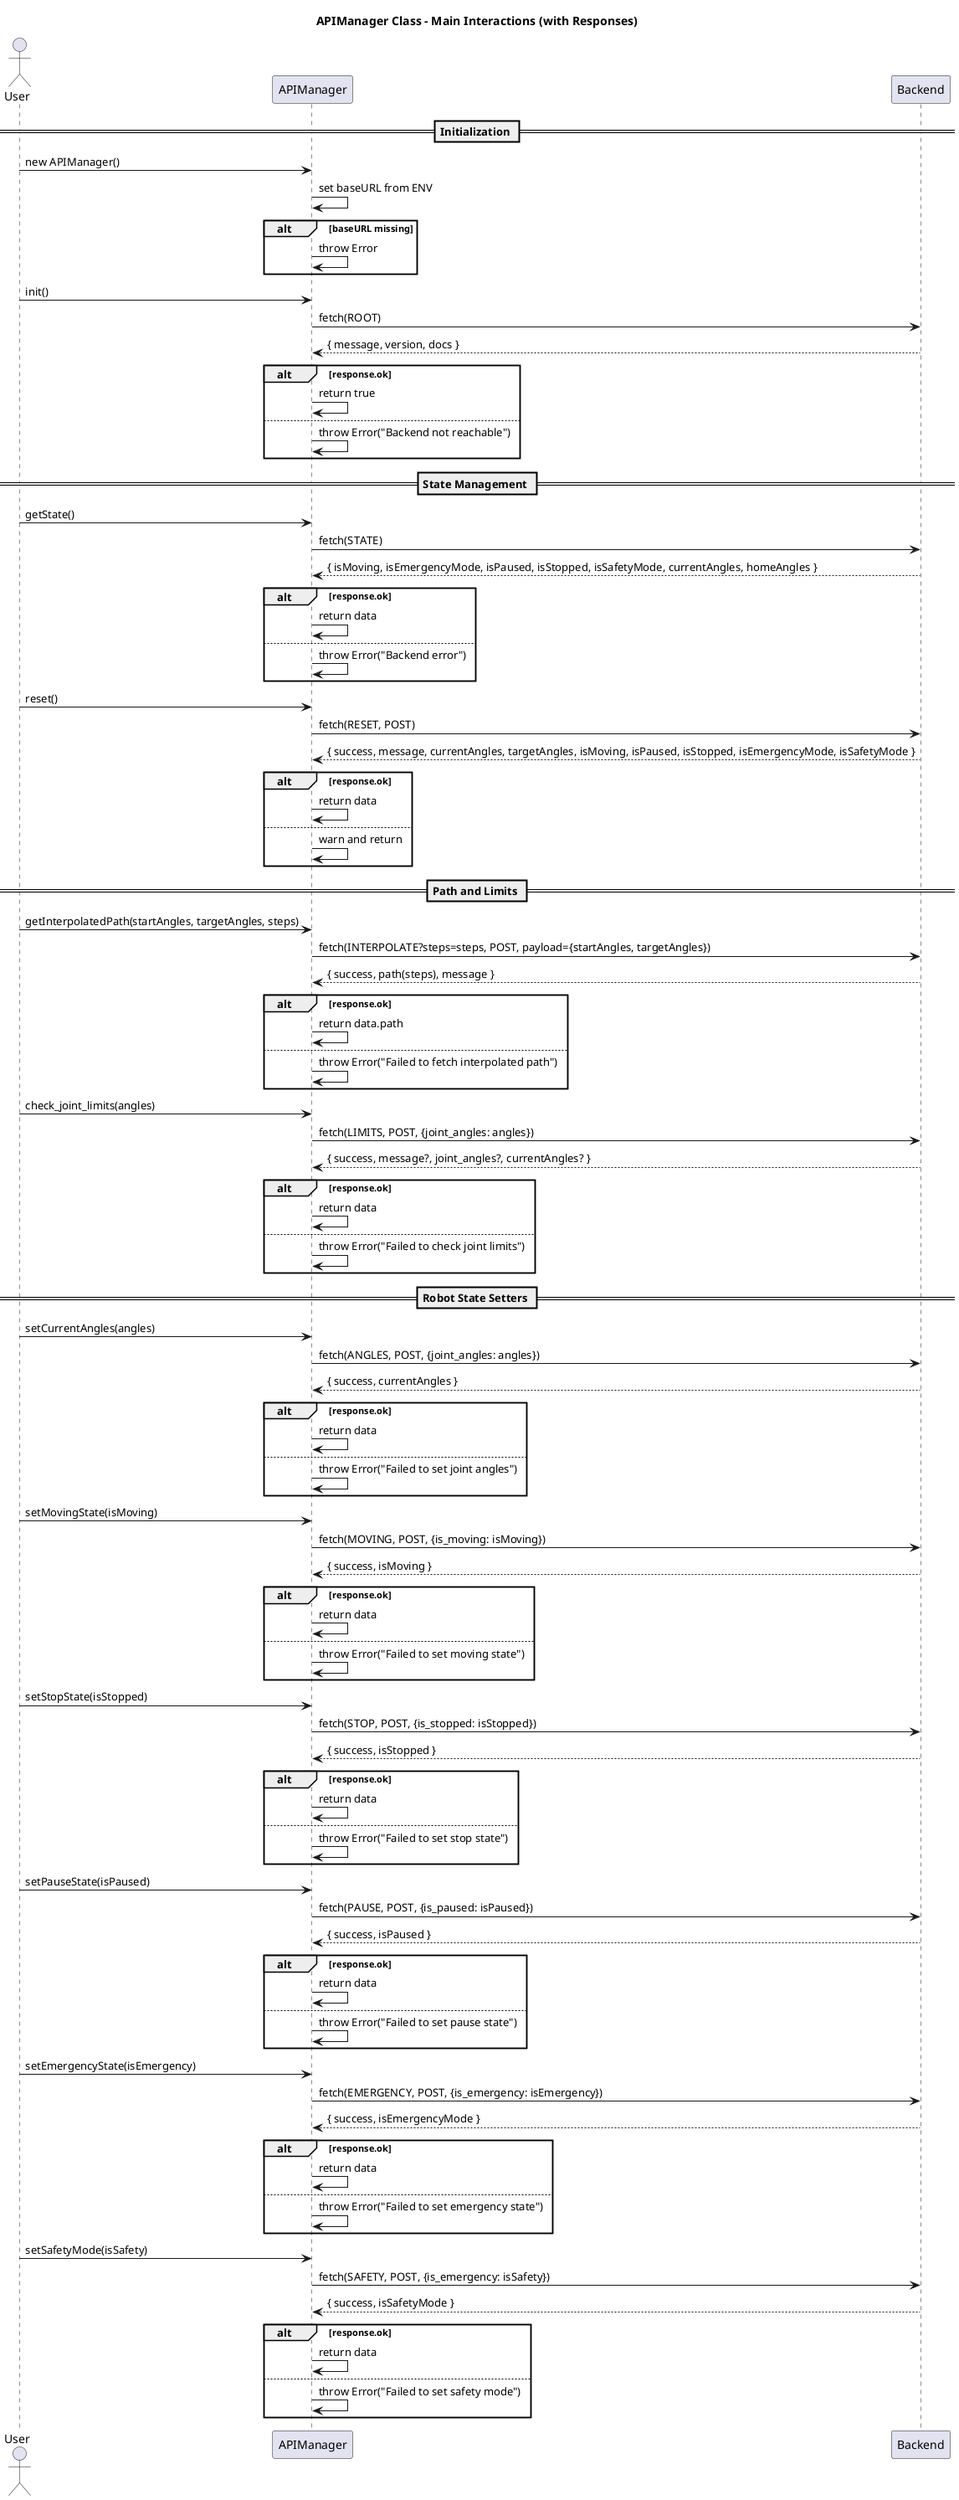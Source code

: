 @startuml
title APIManager Class - Main Interactions (with Responses)

actor User
participant APIManager as API
participant Backend as Backend

== Initialization ==
User -> API: new APIManager()
API -> API: set baseURL from ENV
alt baseURL missing
    API -> API: throw Error
end

User -> API: init()
API -> Backend: fetch(ROOT)
Backend --> API: { message, version, docs }
alt response.ok
    API -> API: return true
else
    API -> API: throw Error("Backend not reachable")
end

== State Management ==
User -> API: getState()
API -> Backend: fetch(STATE)
Backend --> API: { isMoving, isEmergencyMode, isPaused, isStopped, isSafetyMode, currentAngles, homeAngles }
alt response.ok
    API -> API: return data
else
    API -> API: throw Error("Backend error")
end

User -> API: reset()
API -> Backend: fetch(RESET, POST)
Backend --> API: { success, message, currentAngles, targetAngles, isMoving, isPaused, isStopped, isEmergencyMode, isSafetyMode }
alt response.ok
    API -> API: return data
else
    API -> API: warn and return
end

== Path and Limits ==
User -> API: getInterpolatedPath(startAngles, targetAngles, steps)
API -> Backend: fetch(INTERPOLATE?steps=steps, POST, payload={startAngles, targetAngles})
Backend --> API: { success, path(steps), message }
alt response.ok
    API -> API: return data.path
else
    API -> API: throw Error("Failed to fetch interpolated path")
end

User -> API: check_joint_limits(angles)
API -> Backend: fetch(LIMITS, POST, {joint_angles: angles})
Backend --> API: { success, message?, joint_angles?, currentAngles? }
alt response.ok
    API -> API: return data
else
    API -> API: throw Error("Failed to check joint limits")
end

== Robot State Setters ==
User -> API: setCurrentAngles(angles)
API -> Backend: fetch(ANGLES, POST, {joint_angles: angles})
Backend --> API: { success, currentAngles }
alt response.ok
    API -> API: return data
else
    API -> API: throw Error("Failed to set joint angles")
end

User -> API: setMovingState(isMoving)
API -> Backend: fetch(MOVING, POST, {is_moving: isMoving})
Backend --> API: { success, isMoving }
alt response.ok
    API -> API: return data
else
    API -> API: throw Error("Failed to set moving state")
end

User -> API: setStopState(isStopped)
API -> Backend: fetch(STOP, POST, {is_stopped: isStopped})
Backend --> API: { success, isStopped }
alt response.ok
    API -> API: return data
else
    API -> API: throw Error("Failed to set stop state")
end

User -> API: setPauseState(isPaused)
API -> Backend: fetch(PAUSE, POST, {is_paused: isPaused})
Backend --> API: { success, isPaused }
alt response.ok
    API -> API: return data
else
    API -> API: throw Error("Failed to set pause state")
end

User -> API: setEmergencyState(isEmergency)
API -> Backend: fetch(EMERGENCY, POST, {is_emergency: isEmergency})
Backend --> API: { success, isEmergencyMode }
alt response.ok
    API -> API: return data
else
    API -> API: throw Error("Failed to set emergency state")
end

User -> API: setSafetyMode(isSafety)
API -> Backend: fetch(SAFETY, POST, {is_emergency: isSafety})
Backend --> API: { success, isSafetyMode }
alt response.ok
    API -> API: return data
else
    API -> API: throw Error("Failed to set safety mode")
end

@enduml
